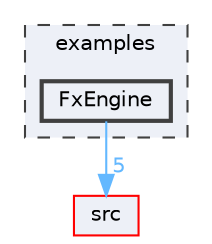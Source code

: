 digraph "/home/runner/work/FastLED/FastLED/examples/FxEngine"
{
 // LATEX_PDF_SIZE
  bgcolor="transparent";
  edge [fontname=Helvetica,fontsize=10,labelfontname=Helvetica,labelfontsize=10];
  node [fontname=Helvetica,fontsize=10,shape=box,height=0.2,width=0.4];
  compound=true
  subgraph clusterdir_d28a4824dc47e487b107a5db32ef43c4 {
    graph [ bgcolor="#edf0f7", pencolor="grey25", label="examples", fontname=Helvetica,fontsize=10 style="filled,dashed", URL="dir_d28a4824dc47e487b107a5db32ef43c4.html",tooltip=""]
  dir_f90c3eb6ccd77e48b7d1ff6955c7dfe1 [label="FxEngine", fillcolor="#edf0f7", color="grey25", style="filled,bold", URL="dir_f90c3eb6ccd77e48b7d1ff6955c7dfe1.html",tooltip=""];
  }
  dir_68267d1309a1af8e8297ef4c3efbcdba [label="src", fillcolor="#edf0f7", color="red", style="filled", URL="dir_68267d1309a1af8e8297ef4c3efbcdba.html",tooltip=""];
  dir_f90c3eb6ccd77e48b7d1ff6955c7dfe1->dir_68267d1309a1af8e8297ef4c3efbcdba [headlabel="5", labeldistance=1.5 headhref="dir_000032_000073.html" href="dir_000032_000073.html" color="steelblue1" fontcolor="steelblue1"];
}
